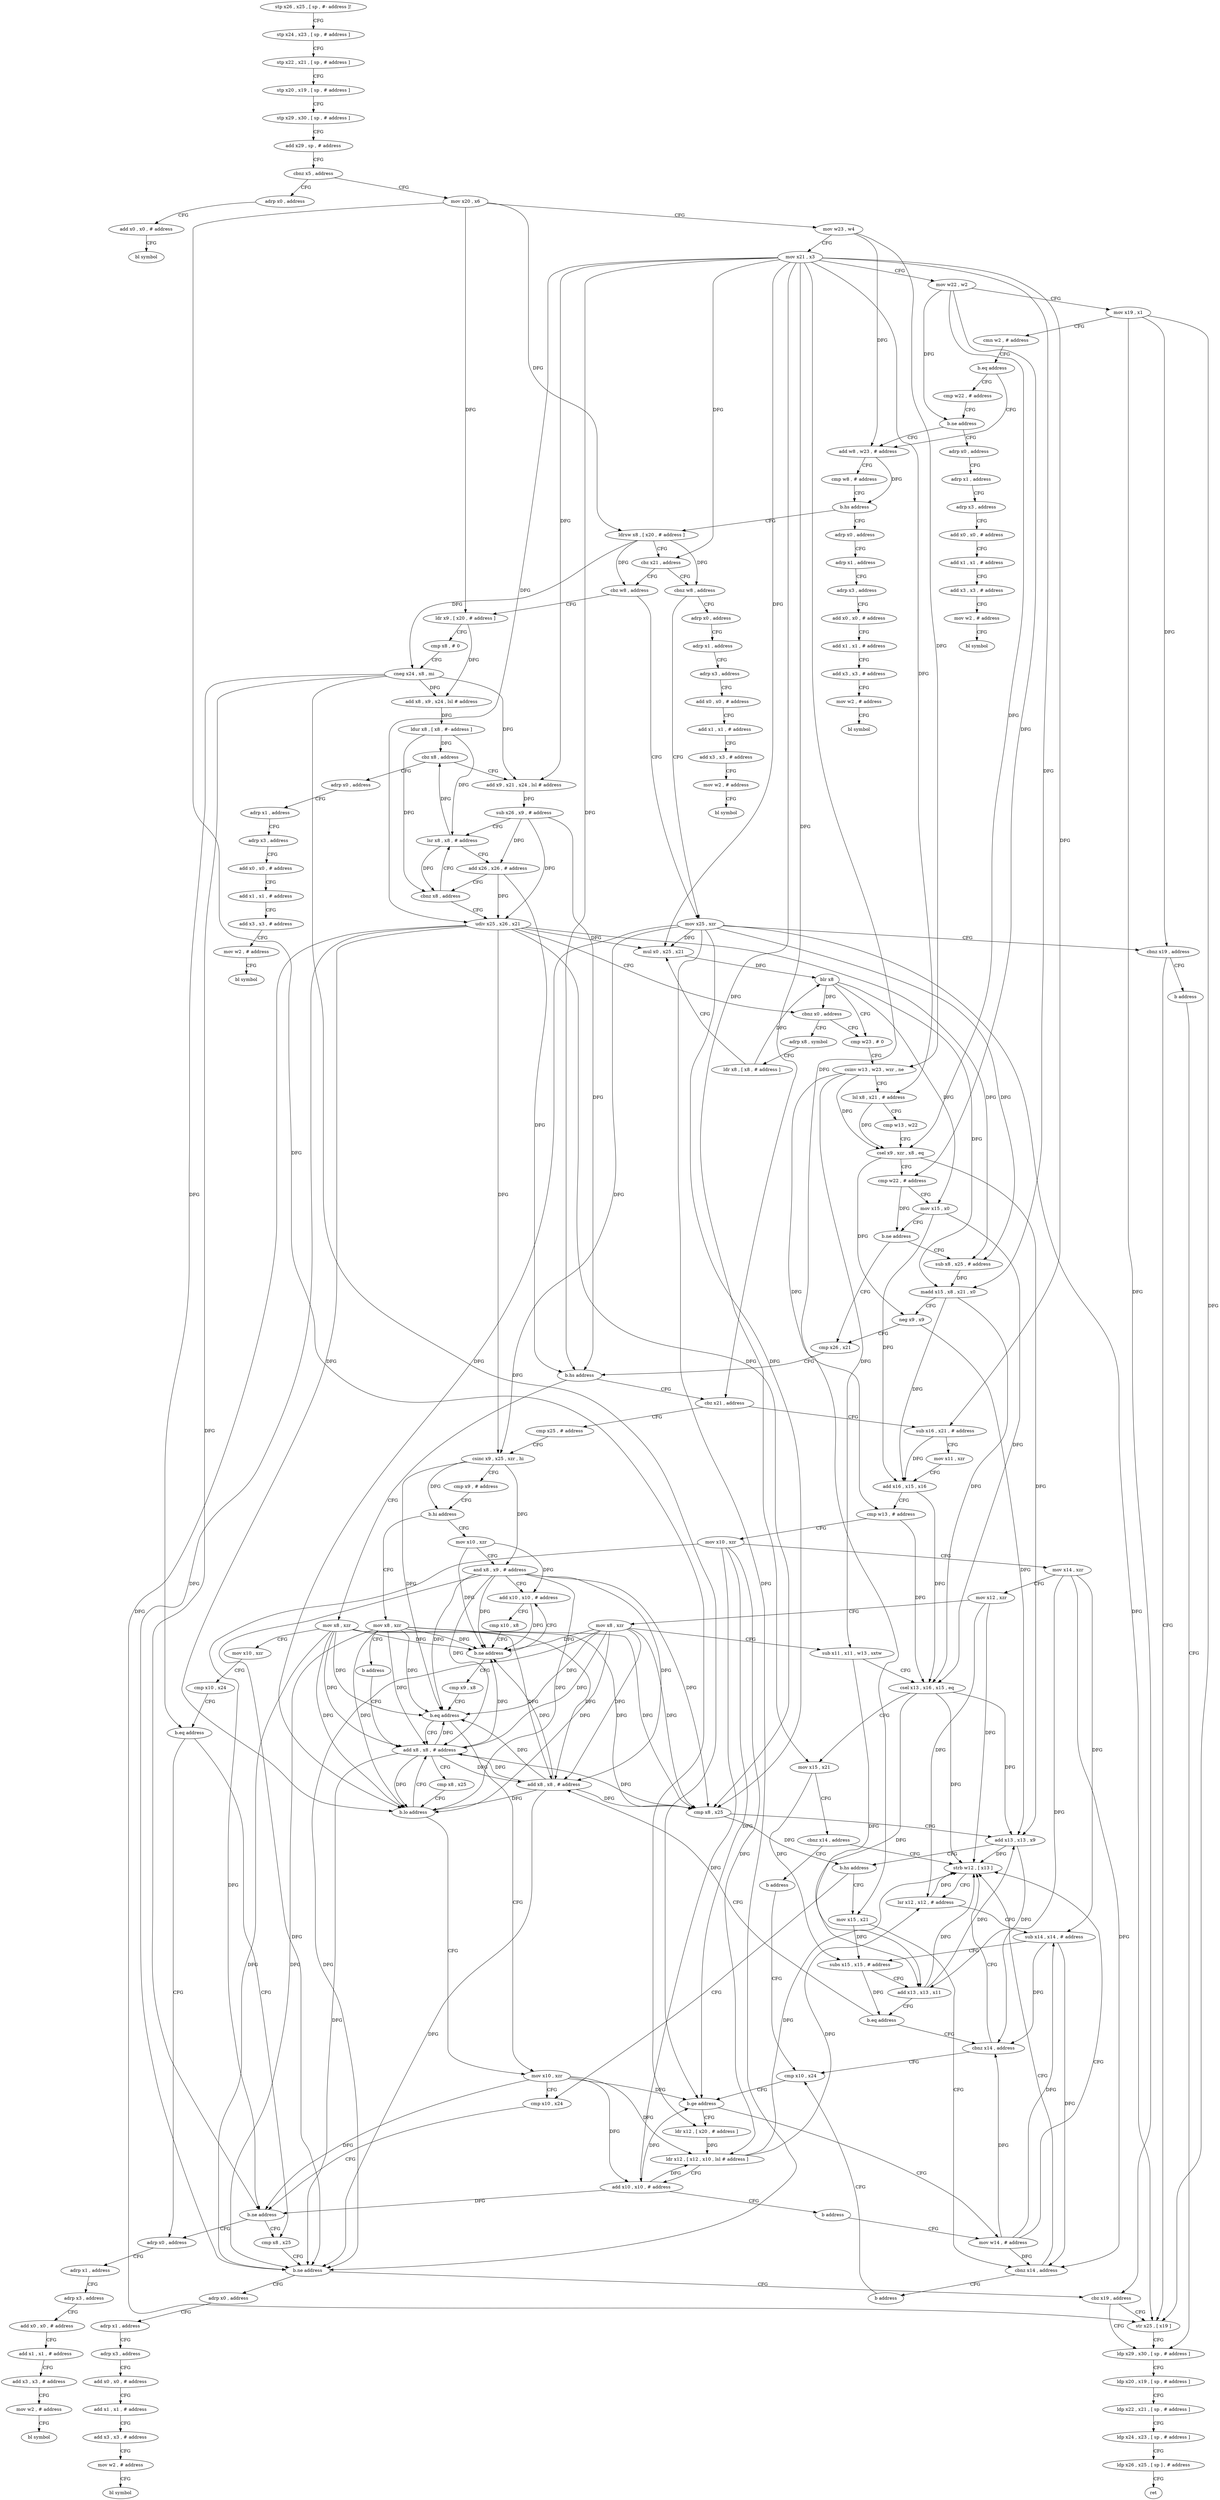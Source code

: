 digraph "func" {
"4272564" [label = "stp x26 , x25 , [ sp , #- address ]!" ]
"4272568" [label = "stp x24 , x23 , [ sp , # address ]" ]
"4272572" [label = "stp x22 , x21 , [ sp , # address ]" ]
"4272576" [label = "stp x20 , x19 , [ sp , # address ]" ]
"4272580" [label = "stp x29 , x30 , [ sp , # address ]" ]
"4272584" [label = "add x29 , sp , # address" ]
"4272588" [label = "cbnz x5 , address" ]
"4273092" [label = "adrp x0 , address" ]
"4272592" [label = "mov x20 , x6" ]
"4273096" [label = "add x0 , x0 , # address" ]
"4273100" [label = "bl symbol" ]
"4272596" [label = "mov w23 , w4" ]
"4272600" [label = "mov x21 , x3" ]
"4272604" [label = "mov w22 , w2" ]
"4272608" [label = "mov x19 , x1" ]
"4272612" [label = "cmn w2 , # address" ]
"4272616" [label = "b.eq address" ]
"4272628" [label = "add w8 , w23 , # address" ]
"4272620" [label = "cmp w22 , # address" ]
"4272632" [label = "cmp w8 , # address" ]
"4272636" [label = "b.hs address" ]
"4273136" [label = "adrp x0 , address" ]
"4272640" [label = "ldrsw x8 , [ x20 , # address ]" ]
"4272624" [label = "b.ne address" ]
"4273104" [label = "adrp x0 , address" ]
"4273140" [label = "adrp x1 , address" ]
"4273144" [label = "adrp x3 , address" ]
"4273148" [label = "add x0 , x0 , # address" ]
"4273152" [label = "add x1 , x1 , # address" ]
"4273156" [label = "add x3 , x3 , # address" ]
"4273160" [label = "mov w2 , # address" ]
"4273164" [label = "bl symbol" ]
"4272644" [label = "cbz x21 , address" ]
"4272820" [label = "cbnz w8 , address" ]
"4272648" [label = "cbz w8 , address" ]
"4273108" [label = "adrp x1 , address" ]
"4273112" [label = "adrp x3 , address" ]
"4273116" [label = "add x0 , x0 , # address" ]
"4273120" [label = "add x1 , x1 , # address" ]
"4273124" [label = "add x3 , x3 , # address" ]
"4273128" [label = "mov w2 , # address" ]
"4273132" [label = "bl symbol" ]
"4273200" [label = "adrp x0 , address" ]
"4272824" [label = "mov x25 , xzr" ]
"4272652" [label = "ldr x9 , [ x20 , # address ]" ]
"4273204" [label = "adrp x1 , address" ]
"4273208" [label = "adrp x3 , address" ]
"4273212" [label = "add x0 , x0 , # address" ]
"4273216" [label = "add x1 , x1 , # address" ]
"4273220" [label = "add x3 , x3 , # address" ]
"4273224" [label = "mov w2 , # address" ]
"4273228" [label = "bl symbol" ]
"4272828" [label = "cbnz x19 , address" ]
"4273064" [label = "str x25 , [ x19 ]" ]
"4272832" [label = "b address" ]
"4272656" [label = "cmp x8 , # 0" ]
"4272660" [label = "cneg x24 , x8 , mi" ]
"4272664" [label = "add x8 , x9 , x24 , lsl # address" ]
"4272668" [label = "ldur x8 , [ x8 , #- address ]" ]
"4272672" [label = "cbz x8 , address" ]
"4273168" [label = "adrp x0 , address" ]
"4272676" [label = "add x9 , x21 , x24 , lsl # address" ]
"4273068" [label = "ldp x29 , x30 , [ sp , # address ]" ]
"4273172" [label = "adrp x1 , address" ]
"4273176" [label = "adrp x3 , address" ]
"4273180" [label = "add x0 , x0 , # address" ]
"4273184" [label = "add x1 , x1 , # address" ]
"4273188" [label = "add x3 , x3 , # address" ]
"4273192" [label = "mov w2 , # address" ]
"4273196" [label = "bl symbol" ]
"4272680" [label = "sub x26 , x9 , # address" ]
"4272684" [label = "lsr x8 , x8 , # address" ]
"4273072" [label = "ldp x20 , x19 , [ sp , # address ]" ]
"4273076" [label = "ldp x22 , x21 , [ sp , # address ]" ]
"4273080" [label = "ldp x24 , x23 , [ sp , # address ]" ]
"4273084" [label = "ldp x26 , x25 , [ sp ] , # address" ]
"4273088" [label = "ret" ]
"4272688" [label = "add x26 , x26 , # address" ]
"4272692" [label = "cbnz x8 , address" ]
"4272696" [label = "udiv x25 , x26 , x21" ]
"4272700" [label = "cbnz x0 , address" ]
"4272720" [label = "cmp w23 , # 0" ]
"4272704" [label = "adrp x8 , symbol" ]
"4272724" [label = "csinv w13 , w23 , wzr , ne" ]
"4272728" [label = "lsl x8 , x21 , # address" ]
"4272732" [label = "cmp w13 , w22" ]
"4272736" [label = "csel x9 , xzr , x8 , eq" ]
"4272740" [label = "cmp w22 , # address" ]
"4272744" [label = "mov x15 , x0" ]
"4272748" [label = "b.ne address" ]
"4272764" [label = "cmp x26 , x21" ]
"4272752" [label = "sub x8 , x25 , # address" ]
"4272708" [label = "ldr x8 , [ x8 , # address ]" ]
"4272712" [label = "mul x0 , x25 , x21" ]
"4272716" [label = "blr x8" ]
"4272768" [label = "b.hs address" ]
"4272836" [label = "cbz x21 , address" ]
"4272772" [label = "mov x8 , xzr" ]
"4272756" [label = "madd x15 , x8 , x21 , x0" ]
"4272760" [label = "neg x9 , x9" ]
"4272976" [label = "cmp x25 , # address" ]
"4272840" [label = "sub x16 , x21 , # address" ]
"4272776" [label = "mov x10 , xzr" ]
"4272780" [label = "cmp x10 , x24" ]
"4272784" [label = "b.eq address" ]
"4273052" [label = "cmp x8 , x25" ]
"4272788" [label = "adrp x0 , address" ]
"4272980" [label = "csinc x9 , x25 , xzr , hi" ]
"4272984" [label = "cmp x9 , # address" ]
"4272988" [label = "b.hi address" ]
"4273000" [label = "mov x10 , xzr" ]
"4272992" [label = "mov x8 , xzr" ]
"4272844" [label = "mov x11 , xzr" ]
"4272848" [label = "add x16 , x15 , x16" ]
"4272852" [label = "cmp w13 , # address" ]
"4272856" [label = "mov x10 , xzr" ]
"4272860" [label = "mov x14 , xzr" ]
"4272864" [label = "mov x12 , xzr" ]
"4272868" [label = "mov x8 , xzr" ]
"4272872" [label = "sub x11 , x11 , w13 , sxtw" ]
"4272876" [label = "csel x13 , x16 , x15 , eq" ]
"4272880" [label = "mov x15 , x21" ]
"4272884" [label = "cbnz x14 , address" ]
"4272924" [label = "strb w12 , [ x13 ]" ]
"4272888" [label = "b address" ]
"4273056" [label = "b.ne address" ]
"4273232" [label = "adrp x0 , address" ]
"4273060" [label = "cbz x19 , address" ]
"4272792" [label = "adrp x1 , address" ]
"4272796" [label = "adrp x3 , address" ]
"4272800" [label = "add x0 , x0 , # address" ]
"4272804" [label = "add x1 , x1 , # address" ]
"4272808" [label = "add x3 , x3 , # address" ]
"4272812" [label = "mov w2 , # address" ]
"4272816" [label = "bl symbol" ]
"4273004" [label = "and x8 , x9 , # address" ]
"4273008" [label = "add x10 , x10 , # address" ]
"4272996" [label = "b address" ]
"4273028" [label = "add x8 , x8 , # address" ]
"4272928" [label = "lsr x12 , x12 , # address" ]
"4272932" [label = "sub x14 , x14 , # address" ]
"4272936" [label = "subs x15 , x15 , # address" ]
"4272940" [label = "add x13 , x13 , x11" ]
"4272944" [label = "b.eq address" ]
"4272892" [label = "add x8 , x8 , # address" ]
"4272948" [label = "cbnz x14 , address" ]
"4272952" [label = "cmp x10 , x24" ]
"4273236" [label = "adrp x1 , address" ]
"4273240" [label = "adrp x3 , address" ]
"4273244" [label = "add x0 , x0 , # address" ]
"4273248" [label = "add x1 , x1 , # address" ]
"4273252" [label = "add x3 , x3 , # address" ]
"4273256" [label = "mov w2 , # address" ]
"4273260" [label = "bl symbol" ]
"4273012" [label = "cmp x10 , x8" ]
"4273016" [label = "b.ne address" ]
"4273020" [label = "cmp x9 , x8" ]
"4273024" [label = "b.eq address" ]
"4273040" [label = "mov x10 , xzr" ]
"4273032" [label = "cmp x8 , x25" ]
"4273036" [label = "b.lo address" ]
"4272896" [label = "cmp x8 , x25" ]
"4272900" [label = "add x13 , x13 , x9" ]
"4272904" [label = "b.hs address" ]
"4273044" [label = "cmp x10 , x24" ]
"4272908" [label = "mov x15 , x21" ]
"4272956" [label = "b.ge address" ]
"4272920" [label = "mov w14 , # address" ]
"4272960" [label = "ldr x12 , [ x20 , # address ]" ]
"4273048" [label = "b.ne address" ]
"4272912" [label = "cbnz x14 , address" ]
"4272916" [label = "b address" ]
"4272964" [label = "ldr x12 , [ x12 , x10 , lsl # address ]" ]
"4272968" [label = "add x10 , x10 , # address" ]
"4272972" [label = "b address" ]
"4272564" -> "4272568" [ label = "CFG" ]
"4272568" -> "4272572" [ label = "CFG" ]
"4272572" -> "4272576" [ label = "CFG" ]
"4272576" -> "4272580" [ label = "CFG" ]
"4272580" -> "4272584" [ label = "CFG" ]
"4272584" -> "4272588" [ label = "CFG" ]
"4272588" -> "4273092" [ label = "CFG" ]
"4272588" -> "4272592" [ label = "CFG" ]
"4273092" -> "4273096" [ label = "CFG" ]
"4272592" -> "4272596" [ label = "CFG" ]
"4272592" -> "4272640" [ label = "DFG" ]
"4272592" -> "4272652" [ label = "DFG" ]
"4272592" -> "4272960" [ label = "DFG" ]
"4273096" -> "4273100" [ label = "CFG" ]
"4272596" -> "4272600" [ label = "CFG" ]
"4272596" -> "4272628" [ label = "DFG" ]
"4272596" -> "4272724" [ label = "DFG" ]
"4272600" -> "4272604" [ label = "CFG" ]
"4272600" -> "4272644" [ label = "DFG" ]
"4272600" -> "4272676" [ label = "DFG" ]
"4272600" -> "4272696" [ label = "DFG" ]
"4272600" -> "4272712" [ label = "DFG" ]
"4272600" -> "4272728" [ label = "DFG" ]
"4272600" -> "4272768" [ label = "DFG" ]
"4272600" -> "4272756" [ label = "DFG" ]
"4272600" -> "4272836" [ label = "DFG" ]
"4272600" -> "4272840" [ label = "DFG" ]
"4272600" -> "4272880" [ label = "DFG" ]
"4272600" -> "4272908" [ label = "DFG" ]
"4272604" -> "4272608" [ label = "CFG" ]
"4272604" -> "4272624" [ label = "DFG" ]
"4272604" -> "4272736" [ label = "DFG" ]
"4272604" -> "4272740" [ label = "DFG" ]
"4272608" -> "4272612" [ label = "CFG" ]
"4272608" -> "4272828" [ label = "DFG" ]
"4272608" -> "4273064" [ label = "DFG" ]
"4272608" -> "4273060" [ label = "DFG" ]
"4272612" -> "4272616" [ label = "CFG" ]
"4272616" -> "4272628" [ label = "CFG" ]
"4272616" -> "4272620" [ label = "CFG" ]
"4272628" -> "4272632" [ label = "CFG" ]
"4272628" -> "4272636" [ label = "DFG" ]
"4272620" -> "4272624" [ label = "CFG" ]
"4272632" -> "4272636" [ label = "CFG" ]
"4272636" -> "4273136" [ label = "CFG" ]
"4272636" -> "4272640" [ label = "CFG" ]
"4273136" -> "4273140" [ label = "CFG" ]
"4272640" -> "4272644" [ label = "CFG" ]
"4272640" -> "4272820" [ label = "DFG" ]
"4272640" -> "4272648" [ label = "DFG" ]
"4272640" -> "4272660" [ label = "DFG" ]
"4272624" -> "4273104" [ label = "CFG" ]
"4272624" -> "4272628" [ label = "CFG" ]
"4273104" -> "4273108" [ label = "CFG" ]
"4273140" -> "4273144" [ label = "CFG" ]
"4273144" -> "4273148" [ label = "CFG" ]
"4273148" -> "4273152" [ label = "CFG" ]
"4273152" -> "4273156" [ label = "CFG" ]
"4273156" -> "4273160" [ label = "CFG" ]
"4273160" -> "4273164" [ label = "CFG" ]
"4272644" -> "4272820" [ label = "CFG" ]
"4272644" -> "4272648" [ label = "CFG" ]
"4272820" -> "4273200" [ label = "CFG" ]
"4272820" -> "4272824" [ label = "CFG" ]
"4272648" -> "4272824" [ label = "CFG" ]
"4272648" -> "4272652" [ label = "CFG" ]
"4273108" -> "4273112" [ label = "CFG" ]
"4273112" -> "4273116" [ label = "CFG" ]
"4273116" -> "4273120" [ label = "CFG" ]
"4273120" -> "4273124" [ label = "CFG" ]
"4273124" -> "4273128" [ label = "CFG" ]
"4273128" -> "4273132" [ label = "CFG" ]
"4273200" -> "4273204" [ label = "CFG" ]
"4272824" -> "4272828" [ label = "CFG" ]
"4272824" -> "4273064" [ label = "DFG" ]
"4272824" -> "4272712" [ label = "DFG" ]
"4272824" -> "4272752" [ label = "DFG" ]
"4272824" -> "4272980" [ label = "DFG" ]
"4272824" -> "4273056" [ label = "DFG" ]
"4272824" -> "4273036" [ label = "DFG" ]
"4272824" -> "4272896" [ label = "DFG" ]
"4272652" -> "4272656" [ label = "CFG" ]
"4272652" -> "4272664" [ label = "DFG" ]
"4273204" -> "4273208" [ label = "CFG" ]
"4273208" -> "4273212" [ label = "CFG" ]
"4273212" -> "4273216" [ label = "CFG" ]
"4273216" -> "4273220" [ label = "CFG" ]
"4273220" -> "4273224" [ label = "CFG" ]
"4273224" -> "4273228" [ label = "CFG" ]
"4272828" -> "4273064" [ label = "CFG" ]
"4272828" -> "4272832" [ label = "CFG" ]
"4273064" -> "4273068" [ label = "CFG" ]
"4272832" -> "4273068" [ label = "CFG" ]
"4272656" -> "4272660" [ label = "CFG" ]
"4272660" -> "4272664" [ label = "DFG" ]
"4272660" -> "4272676" [ label = "DFG" ]
"4272660" -> "4272784" [ label = "DFG" ]
"4272660" -> "4272956" [ label = "DFG" ]
"4272660" -> "4273048" [ label = "DFG" ]
"4272664" -> "4272668" [ label = "DFG" ]
"4272668" -> "4272672" [ label = "DFG" ]
"4272668" -> "4272684" [ label = "DFG" ]
"4272668" -> "4272692" [ label = "DFG" ]
"4272672" -> "4273168" [ label = "CFG" ]
"4272672" -> "4272676" [ label = "CFG" ]
"4273168" -> "4273172" [ label = "CFG" ]
"4272676" -> "4272680" [ label = "DFG" ]
"4273068" -> "4273072" [ label = "CFG" ]
"4273172" -> "4273176" [ label = "CFG" ]
"4273176" -> "4273180" [ label = "CFG" ]
"4273180" -> "4273184" [ label = "CFG" ]
"4273184" -> "4273188" [ label = "CFG" ]
"4273188" -> "4273192" [ label = "CFG" ]
"4273192" -> "4273196" [ label = "CFG" ]
"4272680" -> "4272684" [ label = "CFG" ]
"4272680" -> "4272688" [ label = "DFG" ]
"4272680" -> "4272696" [ label = "DFG" ]
"4272680" -> "4272768" [ label = "DFG" ]
"4272684" -> "4272688" [ label = "CFG" ]
"4272684" -> "4272672" [ label = "DFG" ]
"4272684" -> "4272692" [ label = "DFG" ]
"4273072" -> "4273076" [ label = "CFG" ]
"4273076" -> "4273080" [ label = "CFG" ]
"4273080" -> "4273084" [ label = "CFG" ]
"4273084" -> "4273088" [ label = "CFG" ]
"4272688" -> "4272692" [ label = "CFG" ]
"4272688" -> "4272696" [ label = "DFG" ]
"4272688" -> "4272768" [ label = "DFG" ]
"4272692" -> "4272684" [ label = "CFG" ]
"4272692" -> "4272696" [ label = "CFG" ]
"4272696" -> "4272700" [ label = "CFG" ]
"4272696" -> "4273064" [ label = "DFG" ]
"4272696" -> "4272712" [ label = "DFG" ]
"4272696" -> "4272752" [ label = "DFG" ]
"4272696" -> "4272980" [ label = "DFG" ]
"4272696" -> "4273056" [ label = "DFG" ]
"4272696" -> "4273036" [ label = "DFG" ]
"4272696" -> "4272896" [ label = "DFG" ]
"4272700" -> "4272720" [ label = "CFG" ]
"4272700" -> "4272704" [ label = "CFG" ]
"4272720" -> "4272724" [ label = "CFG" ]
"4272704" -> "4272708" [ label = "CFG" ]
"4272724" -> "4272728" [ label = "CFG" ]
"4272724" -> "4272736" [ label = "DFG" ]
"4272724" -> "4272852" [ label = "DFG" ]
"4272724" -> "4272872" [ label = "DFG" ]
"4272728" -> "4272732" [ label = "CFG" ]
"4272728" -> "4272736" [ label = "DFG" ]
"4272732" -> "4272736" [ label = "CFG" ]
"4272736" -> "4272740" [ label = "CFG" ]
"4272736" -> "4272760" [ label = "DFG" ]
"4272736" -> "4272900" [ label = "DFG" ]
"4272740" -> "4272744" [ label = "CFG" ]
"4272740" -> "4272748" [ label = "DFG" ]
"4272744" -> "4272748" [ label = "CFG" ]
"4272744" -> "4272848" [ label = "DFG" ]
"4272744" -> "4272876" [ label = "DFG" ]
"4272748" -> "4272764" [ label = "CFG" ]
"4272748" -> "4272752" [ label = "CFG" ]
"4272764" -> "4272768" [ label = "CFG" ]
"4272752" -> "4272756" [ label = "DFG" ]
"4272708" -> "4272712" [ label = "CFG" ]
"4272708" -> "4272716" [ label = "DFG" ]
"4272712" -> "4272716" [ label = "DFG" ]
"4272716" -> "4272720" [ label = "CFG" ]
"4272716" -> "4272700" [ label = "DFG" ]
"4272716" -> "4272744" [ label = "DFG" ]
"4272716" -> "4272756" [ label = "DFG" ]
"4272768" -> "4272836" [ label = "CFG" ]
"4272768" -> "4272772" [ label = "CFG" ]
"4272836" -> "4272976" [ label = "CFG" ]
"4272836" -> "4272840" [ label = "CFG" ]
"4272772" -> "4272776" [ label = "CFG" ]
"4272772" -> "4273056" [ label = "DFG" ]
"4272772" -> "4273016" [ label = "DFG" ]
"4272772" -> "4273028" [ label = "DFG" ]
"4272772" -> "4273036" [ label = "DFG" ]
"4272772" -> "4272892" [ label = "DFG" ]
"4272772" -> "4272896" [ label = "DFG" ]
"4272772" -> "4273024" [ label = "DFG" ]
"4272756" -> "4272760" [ label = "CFG" ]
"4272756" -> "4272848" [ label = "DFG" ]
"4272756" -> "4272876" [ label = "DFG" ]
"4272760" -> "4272764" [ label = "CFG" ]
"4272760" -> "4272900" [ label = "DFG" ]
"4272976" -> "4272980" [ label = "CFG" ]
"4272840" -> "4272844" [ label = "CFG" ]
"4272840" -> "4272848" [ label = "DFG" ]
"4272776" -> "4272780" [ label = "CFG" ]
"4272780" -> "4272784" [ label = "CFG" ]
"4272784" -> "4273052" [ label = "CFG" ]
"4272784" -> "4272788" [ label = "CFG" ]
"4273052" -> "4273056" [ label = "CFG" ]
"4272788" -> "4272792" [ label = "CFG" ]
"4272980" -> "4272984" [ label = "CFG" ]
"4272980" -> "4272988" [ label = "DFG" ]
"4272980" -> "4273004" [ label = "DFG" ]
"4272980" -> "4273024" [ label = "DFG" ]
"4272984" -> "4272988" [ label = "CFG" ]
"4272988" -> "4273000" [ label = "CFG" ]
"4272988" -> "4272992" [ label = "CFG" ]
"4273000" -> "4273004" [ label = "CFG" ]
"4273000" -> "4273008" [ label = "DFG" ]
"4273000" -> "4273016" [ label = "DFG" ]
"4272992" -> "4272996" [ label = "CFG" ]
"4272992" -> "4273056" [ label = "DFG" ]
"4272992" -> "4273016" [ label = "DFG" ]
"4272992" -> "4273028" [ label = "DFG" ]
"4272992" -> "4273036" [ label = "DFG" ]
"4272992" -> "4272892" [ label = "DFG" ]
"4272992" -> "4272896" [ label = "DFG" ]
"4272992" -> "4273024" [ label = "DFG" ]
"4272844" -> "4272848" [ label = "CFG" ]
"4272848" -> "4272852" [ label = "CFG" ]
"4272848" -> "4272876" [ label = "DFG" ]
"4272852" -> "4272856" [ label = "CFG" ]
"4272852" -> "4272876" [ label = "DFG" ]
"4272856" -> "4272860" [ label = "CFG" ]
"4272856" -> "4272956" [ label = "DFG" ]
"4272856" -> "4273048" [ label = "DFG" ]
"4272856" -> "4272964" [ label = "DFG" ]
"4272856" -> "4272968" [ label = "DFG" ]
"4272860" -> "4272864" [ label = "CFG" ]
"4272860" -> "4272932" [ label = "DFG" ]
"4272860" -> "4272948" [ label = "DFG" ]
"4272860" -> "4272912" [ label = "DFG" ]
"4272864" -> "4272868" [ label = "CFG" ]
"4272864" -> "4272924" [ label = "DFG" ]
"4272864" -> "4272928" [ label = "DFG" ]
"4272868" -> "4272872" [ label = "CFG" ]
"4272868" -> "4273056" [ label = "DFG" ]
"4272868" -> "4273016" [ label = "DFG" ]
"4272868" -> "4273028" [ label = "DFG" ]
"4272868" -> "4273036" [ label = "DFG" ]
"4272868" -> "4272892" [ label = "DFG" ]
"4272868" -> "4272896" [ label = "DFG" ]
"4272868" -> "4273024" [ label = "DFG" ]
"4272872" -> "4272876" [ label = "CFG" ]
"4272872" -> "4272940" [ label = "DFG" ]
"4272876" -> "4272880" [ label = "CFG" ]
"4272876" -> "4272924" [ label = "DFG" ]
"4272876" -> "4272940" [ label = "DFG" ]
"4272876" -> "4272900" [ label = "DFG" ]
"4272880" -> "4272884" [ label = "CFG" ]
"4272880" -> "4272936" [ label = "DFG" ]
"4272884" -> "4272924" [ label = "CFG" ]
"4272884" -> "4272888" [ label = "CFG" ]
"4272924" -> "4272928" [ label = "CFG" ]
"4272888" -> "4272952" [ label = "CFG" ]
"4273056" -> "4273232" [ label = "CFG" ]
"4273056" -> "4273060" [ label = "CFG" ]
"4273232" -> "4273236" [ label = "CFG" ]
"4273060" -> "4273068" [ label = "CFG" ]
"4273060" -> "4273064" [ label = "CFG" ]
"4272792" -> "4272796" [ label = "CFG" ]
"4272796" -> "4272800" [ label = "CFG" ]
"4272800" -> "4272804" [ label = "CFG" ]
"4272804" -> "4272808" [ label = "CFG" ]
"4272808" -> "4272812" [ label = "CFG" ]
"4272812" -> "4272816" [ label = "CFG" ]
"4273004" -> "4273008" [ label = "CFG" ]
"4273004" -> "4273056" [ label = "DFG" ]
"4273004" -> "4273016" [ label = "DFG" ]
"4273004" -> "4273028" [ label = "DFG" ]
"4273004" -> "4273036" [ label = "DFG" ]
"4273004" -> "4272892" [ label = "DFG" ]
"4273004" -> "4272896" [ label = "DFG" ]
"4273004" -> "4273024" [ label = "DFG" ]
"4273008" -> "4273012" [ label = "CFG" ]
"4273008" -> "4273016" [ label = "DFG" ]
"4272996" -> "4273028" [ label = "CFG" ]
"4273028" -> "4273032" [ label = "CFG" ]
"4273028" -> "4273016" [ label = "DFG" ]
"4273028" -> "4273056" [ label = "DFG" ]
"4273028" -> "4273036" [ label = "DFG" ]
"4273028" -> "4272892" [ label = "DFG" ]
"4273028" -> "4272896" [ label = "DFG" ]
"4273028" -> "4273024" [ label = "DFG" ]
"4272928" -> "4272932" [ label = "CFG" ]
"4272928" -> "4272924" [ label = "DFG" ]
"4272932" -> "4272936" [ label = "CFG" ]
"4272932" -> "4272948" [ label = "DFG" ]
"4272932" -> "4272912" [ label = "DFG" ]
"4272936" -> "4272940" [ label = "CFG" ]
"4272936" -> "4272944" [ label = "DFG" ]
"4272940" -> "4272944" [ label = "CFG" ]
"4272940" -> "4272924" [ label = "DFG" ]
"4272940" -> "4272900" [ label = "DFG" ]
"4272944" -> "4272892" [ label = "CFG" ]
"4272944" -> "4272948" [ label = "CFG" ]
"4272892" -> "4272896" [ label = "DFG" ]
"4272892" -> "4273016" [ label = "DFG" ]
"4272892" -> "4273028" [ label = "DFG" ]
"4272892" -> "4273056" [ label = "DFG" ]
"4272892" -> "4273036" [ label = "DFG" ]
"4272892" -> "4273024" [ label = "DFG" ]
"4272948" -> "4272924" [ label = "CFG" ]
"4272948" -> "4272952" [ label = "CFG" ]
"4272952" -> "4272956" [ label = "CFG" ]
"4273236" -> "4273240" [ label = "CFG" ]
"4273240" -> "4273244" [ label = "CFG" ]
"4273244" -> "4273248" [ label = "CFG" ]
"4273248" -> "4273252" [ label = "CFG" ]
"4273252" -> "4273256" [ label = "CFG" ]
"4273256" -> "4273260" [ label = "CFG" ]
"4273012" -> "4273016" [ label = "CFG" ]
"4273016" -> "4273008" [ label = "CFG" ]
"4273016" -> "4273020" [ label = "CFG" ]
"4273020" -> "4273024" [ label = "CFG" ]
"4273024" -> "4273040" [ label = "CFG" ]
"4273024" -> "4273028" [ label = "CFG" ]
"4273040" -> "4273044" [ label = "CFG" ]
"4273040" -> "4272956" [ label = "DFG" ]
"4273040" -> "4273048" [ label = "DFG" ]
"4273040" -> "4272964" [ label = "DFG" ]
"4273040" -> "4272968" [ label = "DFG" ]
"4273032" -> "4273036" [ label = "CFG" ]
"4273036" -> "4273028" [ label = "CFG" ]
"4273036" -> "4273040" [ label = "CFG" ]
"4272896" -> "4272900" [ label = "CFG" ]
"4272896" -> "4272904" [ label = "DFG" ]
"4272900" -> "4272904" [ label = "CFG" ]
"4272900" -> "4272924" [ label = "DFG" ]
"4272900" -> "4272940" [ label = "DFG" ]
"4272904" -> "4273044" [ label = "CFG" ]
"4272904" -> "4272908" [ label = "CFG" ]
"4273044" -> "4273048" [ label = "CFG" ]
"4272908" -> "4272912" [ label = "CFG" ]
"4272908" -> "4272936" [ label = "DFG" ]
"4272956" -> "4272920" [ label = "CFG" ]
"4272956" -> "4272960" [ label = "CFG" ]
"4272920" -> "4272924" [ label = "CFG" ]
"4272920" -> "4272932" [ label = "DFG" ]
"4272920" -> "4272948" [ label = "DFG" ]
"4272920" -> "4272912" [ label = "DFG" ]
"4272960" -> "4272964" [ label = "DFG" ]
"4273048" -> "4272788" [ label = "CFG" ]
"4273048" -> "4273052" [ label = "CFG" ]
"4272912" -> "4272924" [ label = "CFG" ]
"4272912" -> "4272916" [ label = "CFG" ]
"4272916" -> "4272952" [ label = "CFG" ]
"4272964" -> "4272968" [ label = "CFG" ]
"4272964" -> "4272924" [ label = "DFG" ]
"4272964" -> "4272928" [ label = "DFG" ]
"4272968" -> "4272972" [ label = "CFG" ]
"4272968" -> "4272964" [ label = "DFG" ]
"4272968" -> "4272956" [ label = "DFG" ]
"4272968" -> "4273048" [ label = "DFG" ]
"4272972" -> "4272920" [ label = "CFG" ]
}
